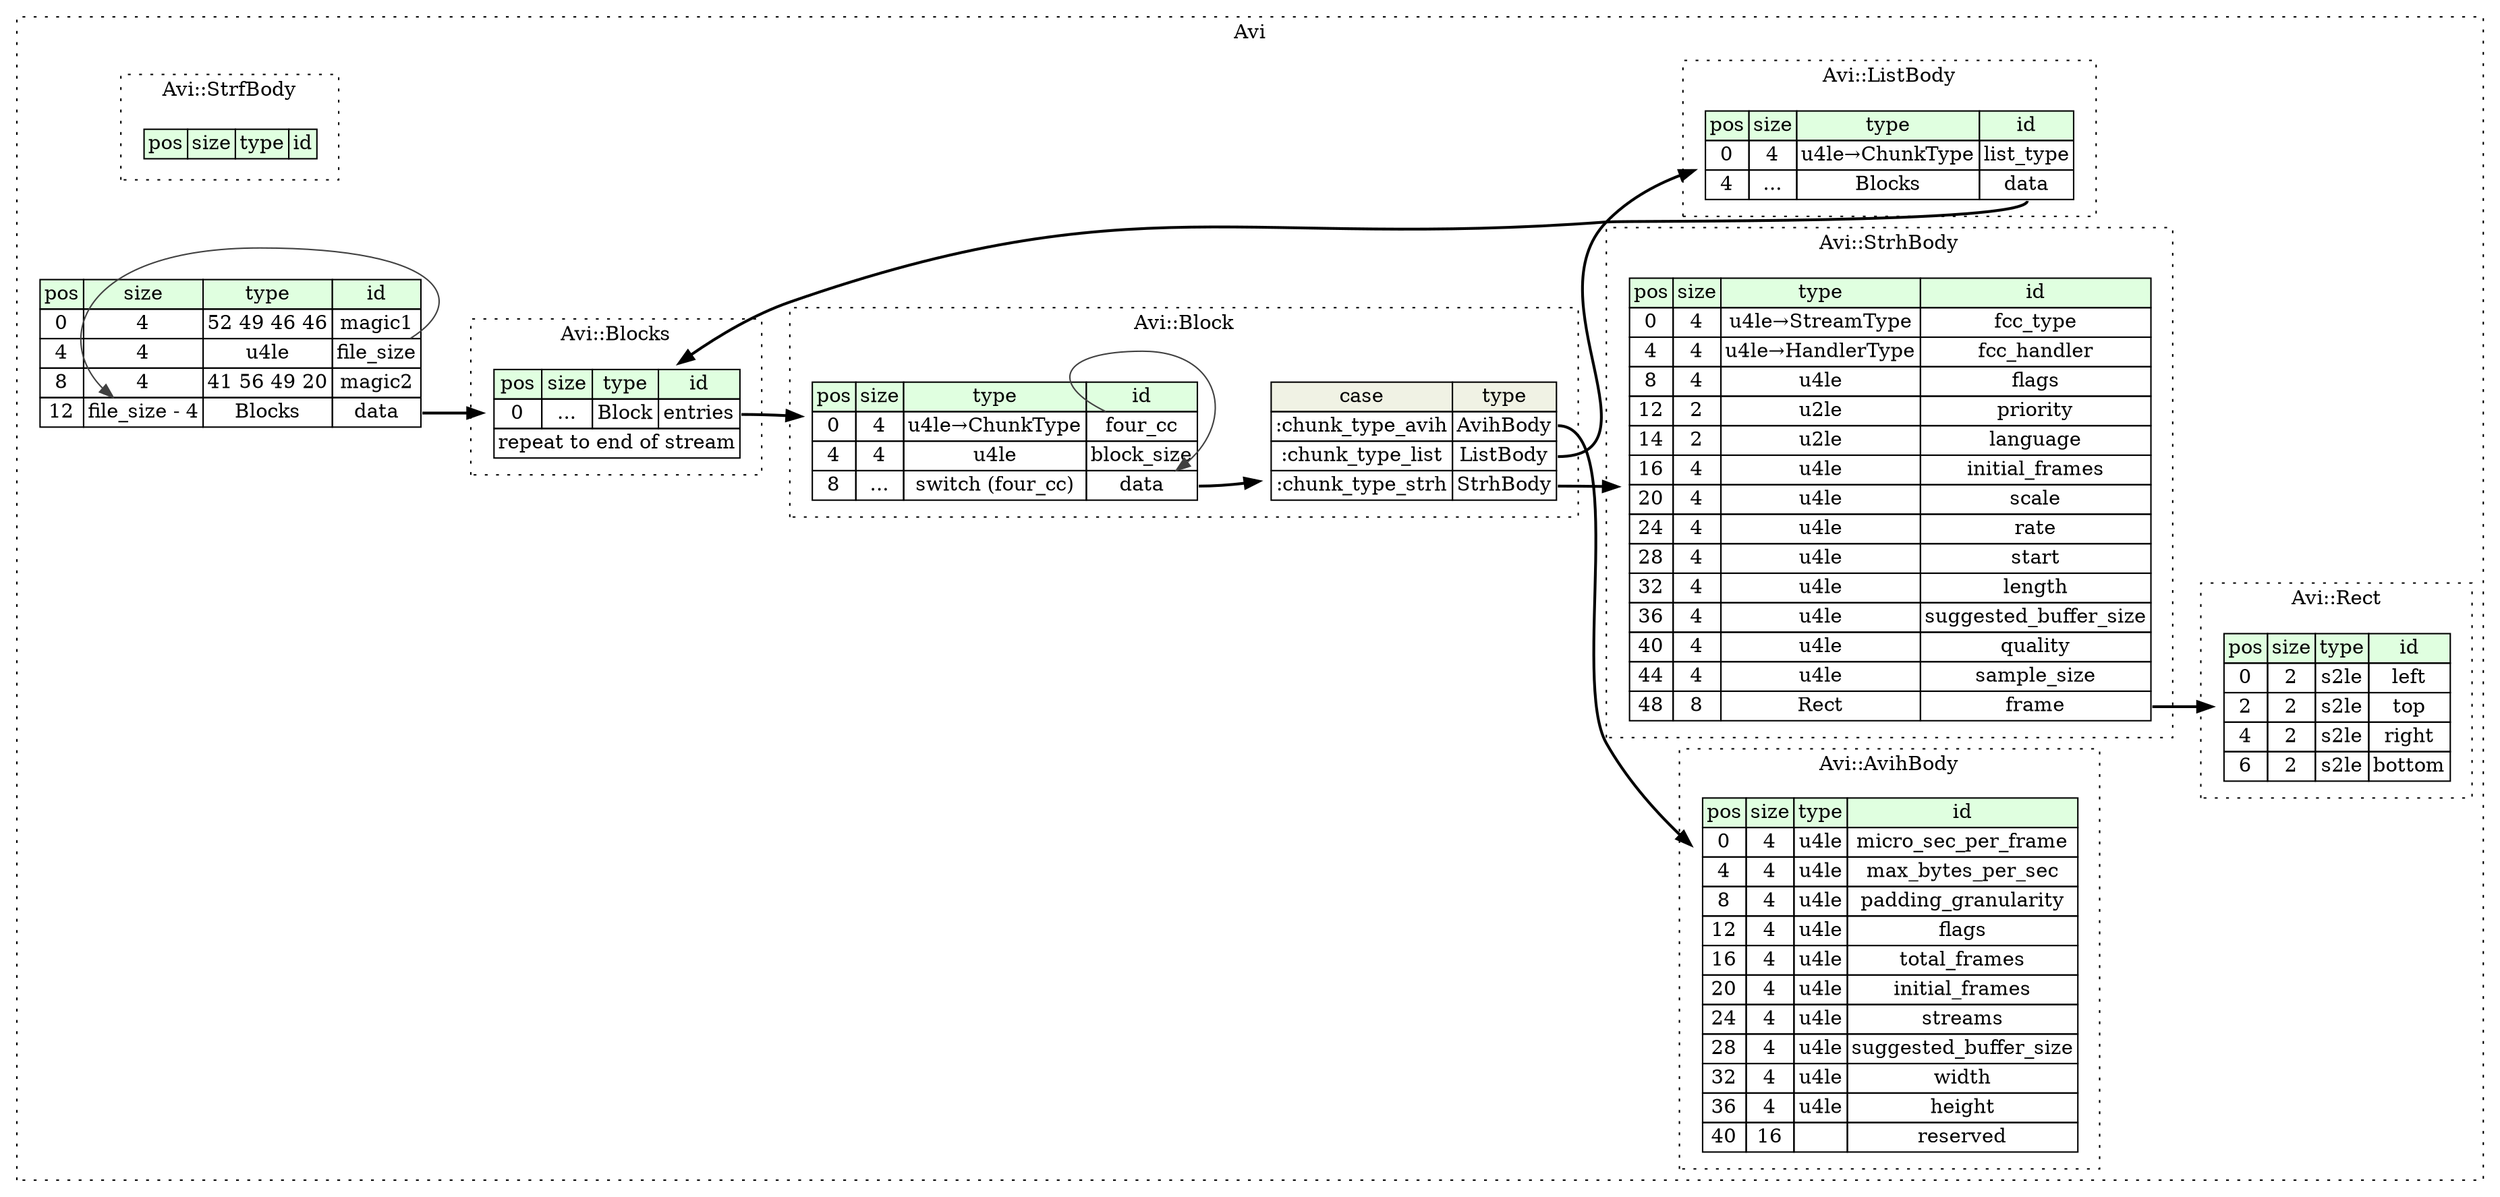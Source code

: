 digraph {
	rankdir=LR;
	node [shape=plaintext];
	subgraph cluster__avi {
		label="Avi";
		graph[style=dotted];

		avi__seq [label=<<TABLE BORDER="0" CELLBORDER="1" CELLSPACING="0">
			<TR><TD BGCOLOR="#E0FFE0">pos</TD><TD BGCOLOR="#E0FFE0">size</TD><TD BGCOLOR="#E0FFE0">type</TD><TD BGCOLOR="#E0FFE0">id</TD></TR>
			<TR><TD PORT="magic1_pos">0</TD><TD PORT="magic1_size">4</TD><TD>52 49 46 46</TD><TD PORT="magic1_type">magic1</TD></TR>
			<TR><TD PORT="file_size_pos">4</TD><TD PORT="file_size_size">4</TD><TD>u4le</TD><TD PORT="file_size_type">file_size</TD></TR>
			<TR><TD PORT="magic2_pos">8</TD><TD PORT="magic2_size">4</TD><TD>41 56 49 20</TD><TD PORT="magic2_type">magic2</TD></TR>
			<TR><TD PORT="data_pos">12</TD><TD PORT="data_size">file_size - 4</TD><TD>Blocks</TD><TD PORT="data_type">data</TD></TR>
		</TABLE>>];
		subgraph cluster__avih_body {
			label="Avi::AvihBody";
			graph[style=dotted];

			avih_body__seq [label=<<TABLE BORDER="0" CELLBORDER="1" CELLSPACING="0">
				<TR><TD BGCOLOR="#E0FFE0">pos</TD><TD BGCOLOR="#E0FFE0">size</TD><TD BGCOLOR="#E0FFE0">type</TD><TD BGCOLOR="#E0FFE0">id</TD></TR>
				<TR><TD PORT="micro_sec_per_frame_pos">0</TD><TD PORT="micro_sec_per_frame_size">4</TD><TD>u4le</TD><TD PORT="micro_sec_per_frame_type">micro_sec_per_frame</TD></TR>
				<TR><TD PORT="max_bytes_per_sec_pos">4</TD><TD PORT="max_bytes_per_sec_size">4</TD><TD>u4le</TD><TD PORT="max_bytes_per_sec_type">max_bytes_per_sec</TD></TR>
				<TR><TD PORT="padding_granularity_pos">8</TD><TD PORT="padding_granularity_size">4</TD><TD>u4le</TD><TD PORT="padding_granularity_type">padding_granularity</TD></TR>
				<TR><TD PORT="flags_pos">12</TD><TD PORT="flags_size">4</TD><TD>u4le</TD><TD PORT="flags_type">flags</TD></TR>
				<TR><TD PORT="total_frames_pos">16</TD><TD PORT="total_frames_size">4</TD><TD>u4le</TD><TD PORT="total_frames_type">total_frames</TD></TR>
				<TR><TD PORT="initial_frames_pos">20</TD><TD PORT="initial_frames_size">4</TD><TD>u4le</TD><TD PORT="initial_frames_type">initial_frames</TD></TR>
				<TR><TD PORT="streams_pos">24</TD><TD PORT="streams_size">4</TD><TD>u4le</TD><TD PORT="streams_type">streams</TD></TR>
				<TR><TD PORT="suggested_buffer_size_pos">28</TD><TD PORT="suggested_buffer_size_size">4</TD><TD>u4le</TD><TD PORT="suggested_buffer_size_type">suggested_buffer_size</TD></TR>
				<TR><TD PORT="width_pos">32</TD><TD PORT="width_size">4</TD><TD>u4le</TD><TD PORT="width_type">width</TD></TR>
				<TR><TD PORT="height_pos">36</TD><TD PORT="height_size">4</TD><TD>u4le</TD><TD PORT="height_type">height</TD></TR>
				<TR><TD PORT="reserved_pos">40</TD><TD PORT="reserved_size">16</TD><TD></TD><TD PORT="reserved_type">reserved</TD></TR>
			</TABLE>>];
		}
		subgraph cluster__block {
			label="Avi::Block";
			graph[style=dotted];

			block__seq [label=<<TABLE BORDER="0" CELLBORDER="1" CELLSPACING="0">
				<TR><TD BGCOLOR="#E0FFE0">pos</TD><TD BGCOLOR="#E0FFE0">size</TD><TD BGCOLOR="#E0FFE0">type</TD><TD BGCOLOR="#E0FFE0">id</TD></TR>
				<TR><TD PORT="four_cc_pos">0</TD><TD PORT="four_cc_size">4</TD><TD>u4le→ChunkType</TD><TD PORT="four_cc_type">four_cc</TD></TR>
				<TR><TD PORT="block_size_pos">4</TD><TD PORT="block_size_size">4</TD><TD>u4le</TD><TD PORT="block_size_type">block_size</TD></TR>
				<TR><TD PORT="data_pos">8</TD><TD PORT="data_size">...</TD><TD>switch (four_cc)</TD><TD PORT="data_type">data</TD></TR>
			</TABLE>>];
block__seq_data_switch [label=<<TABLE BORDER="0" CELLBORDER="1" CELLSPACING="0">
	<TR><TD BGCOLOR="#F0F2E4">case</TD><TD BGCOLOR="#F0F2E4">type</TD></TR>
	<TR><TD>:chunk_type_avih</TD><TD PORT="case0">AvihBody</TD></TR>
	<TR><TD>:chunk_type_list</TD><TD PORT="case1">ListBody</TD></TR>
	<TR><TD>:chunk_type_strh</TD><TD PORT="case2">StrhBody</TD></TR>
</TABLE>>];
		}
		subgraph cluster__blocks {
			label="Avi::Blocks";
			graph[style=dotted];

			blocks__seq [label=<<TABLE BORDER="0" CELLBORDER="1" CELLSPACING="0">
				<TR><TD BGCOLOR="#E0FFE0">pos</TD><TD BGCOLOR="#E0FFE0">size</TD><TD BGCOLOR="#E0FFE0">type</TD><TD BGCOLOR="#E0FFE0">id</TD></TR>
				<TR><TD PORT="entries_pos">0</TD><TD PORT="entries_size">...</TD><TD>Block</TD><TD PORT="entries_type">entries</TD></TR>
				<TR><TD COLSPAN="4" PORT="entries__repeat">repeat to end of stream</TD></TR>
			</TABLE>>];
		}
		subgraph cluster__list_body {
			label="Avi::ListBody";
			graph[style=dotted];

			list_body__seq [label=<<TABLE BORDER="0" CELLBORDER="1" CELLSPACING="0">
				<TR><TD BGCOLOR="#E0FFE0">pos</TD><TD BGCOLOR="#E0FFE0">size</TD><TD BGCOLOR="#E0FFE0">type</TD><TD BGCOLOR="#E0FFE0">id</TD></TR>
				<TR><TD PORT="list_type_pos">0</TD><TD PORT="list_type_size">4</TD><TD>u4le→ChunkType</TD><TD PORT="list_type_type">list_type</TD></TR>
				<TR><TD PORT="data_pos">4</TD><TD PORT="data_size">...</TD><TD>Blocks</TD><TD PORT="data_type">data</TD></TR>
			</TABLE>>];
		}
		subgraph cluster__rect {
			label="Avi::Rect";
			graph[style=dotted];

			rect__seq [label=<<TABLE BORDER="0" CELLBORDER="1" CELLSPACING="0">
				<TR><TD BGCOLOR="#E0FFE0">pos</TD><TD BGCOLOR="#E0FFE0">size</TD><TD BGCOLOR="#E0FFE0">type</TD><TD BGCOLOR="#E0FFE0">id</TD></TR>
				<TR><TD PORT="left_pos">0</TD><TD PORT="left_size">2</TD><TD>s2le</TD><TD PORT="left_type">left</TD></TR>
				<TR><TD PORT="top_pos">2</TD><TD PORT="top_size">2</TD><TD>s2le</TD><TD PORT="top_type">top</TD></TR>
				<TR><TD PORT="right_pos">4</TD><TD PORT="right_size">2</TD><TD>s2le</TD><TD PORT="right_type">right</TD></TR>
				<TR><TD PORT="bottom_pos">6</TD><TD PORT="bottom_size">2</TD><TD>s2le</TD><TD PORT="bottom_type">bottom</TD></TR>
			</TABLE>>];
		}
		subgraph cluster__strf_body {
			label="Avi::StrfBody";
			graph[style=dotted];

			strf_body__seq [label=<<TABLE BORDER="0" CELLBORDER="1" CELLSPACING="0">
				<TR><TD BGCOLOR="#E0FFE0">pos</TD><TD BGCOLOR="#E0FFE0">size</TD><TD BGCOLOR="#E0FFE0">type</TD><TD BGCOLOR="#E0FFE0">id</TD></TR>
			</TABLE>>];
		}
		subgraph cluster__strh_body {
			label="Avi::StrhBody";
			graph[style=dotted];

			strh_body__seq [label=<<TABLE BORDER="0" CELLBORDER="1" CELLSPACING="0">
				<TR><TD BGCOLOR="#E0FFE0">pos</TD><TD BGCOLOR="#E0FFE0">size</TD><TD BGCOLOR="#E0FFE0">type</TD><TD BGCOLOR="#E0FFE0">id</TD></TR>
				<TR><TD PORT="fcc_type_pos">0</TD><TD PORT="fcc_type_size">4</TD><TD>u4le→StreamType</TD><TD PORT="fcc_type_type">fcc_type</TD></TR>
				<TR><TD PORT="fcc_handler_pos">4</TD><TD PORT="fcc_handler_size">4</TD><TD>u4le→HandlerType</TD><TD PORT="fcc_handler_type">fcc_handler</TD></TR>
				<TR><TD PORT="flags_pos">8</TD><TD PORT="flags_size">4</TD><TD>u4le</TD><TD PORT="flags_type">flags</TD></TR>
				<TR><TD PORT="priority_pos">12</TD><TD PORT="priority_size">2</TD><TD>u2le</TD><TD PORT="priority_type">priority</TD></TR>
				<TR><TD PORT="language_pos">14</TD><TD PORT="language_size">2</TD><TD>u2le</TD><TD PORT="language_type">language</TD></TR>
				<TR><TD PORT="initial_frames_pos">16</TD><TD PORT="initial_frames_size">4</TD><TD>u4le</TD><TD PORT="initial_frames_type">initial_frames</TD></TR>
				<TR><TD PORT="scale_pos">20</TD><TD PORT="scale_size">4</TD><TD>u4le</TD><TD PORT="scale_type">scale</TD></TR>
				<TR><TD PORT="rate_pos">24</TD><TD PORT="rate_size">4</TD><TD>u4le</TD><TD PORT="rate_type">rate</TD></TR>
				<TR><TD PORT="start_pos">28</TD><TD PORT="start_size">4</TD><TD>u4le</TD><TD PORT="start_type">start</TD></TR>
				<TR><TD PORT="length_pos">32</TD><TD PORT="length_size">4</TD><TD>u4le</TD><TD PORT="length_type">length</TD></TR>
				<TR><TD PORT="suggested_buffer_size_pos">36</TD><TD PORT="suggested_buffer_size_size">4</TD><TD>u4le</TD><TD PORT="suggested_buffer_size_type">suggested_buffer_size</TD></TR>
				<TR><TD PORT="quality_pos">40</TD><TD PORT="quality_size">4</TD><TD>u4le</TD><TD PORT="quality_type">quality</TD></TR>
				<TR><TD PORT="sample_size_pos">44</TD><TD PORT="sample_size_size">4</TD><TD>u4le</TD><TD PORT="sample_size_type">sample_size</TD></TR>
				<TR><TD PORT="frame_pos">48</TD><TD PORT="frame_size">8</TD><TD>Rect</TD><TD PORT="frame_type">frame</TD></TR>
			</TABLE>>];
		}
	}
	avi__seq:file_size_type -> avi__seq:data_size [color="#404040"];
	avi__seq:data_type -> blocks__seq [style=bold];
	block__seq:data_type -> block__seq_data_switch [style=bold];
	block__seq_data_switch:case0 -> avih_body__seq [style=bold];
	block__seq_data_switch:case1 -> list_body__seq [style=bold];
	block__seq_data_switch:case2 -> strh_body__seq [style=bold];
	block__seq:four_cc_type -> block__seq:data_type [color="#404040"];
	blocks__seq:entries_type -> block__seq [style=bold];
	list_body__seq:data_type -> blocks__seq [style=bold];
	strh_body__seq:frame_type -> rect__seq [style=bold];
}
